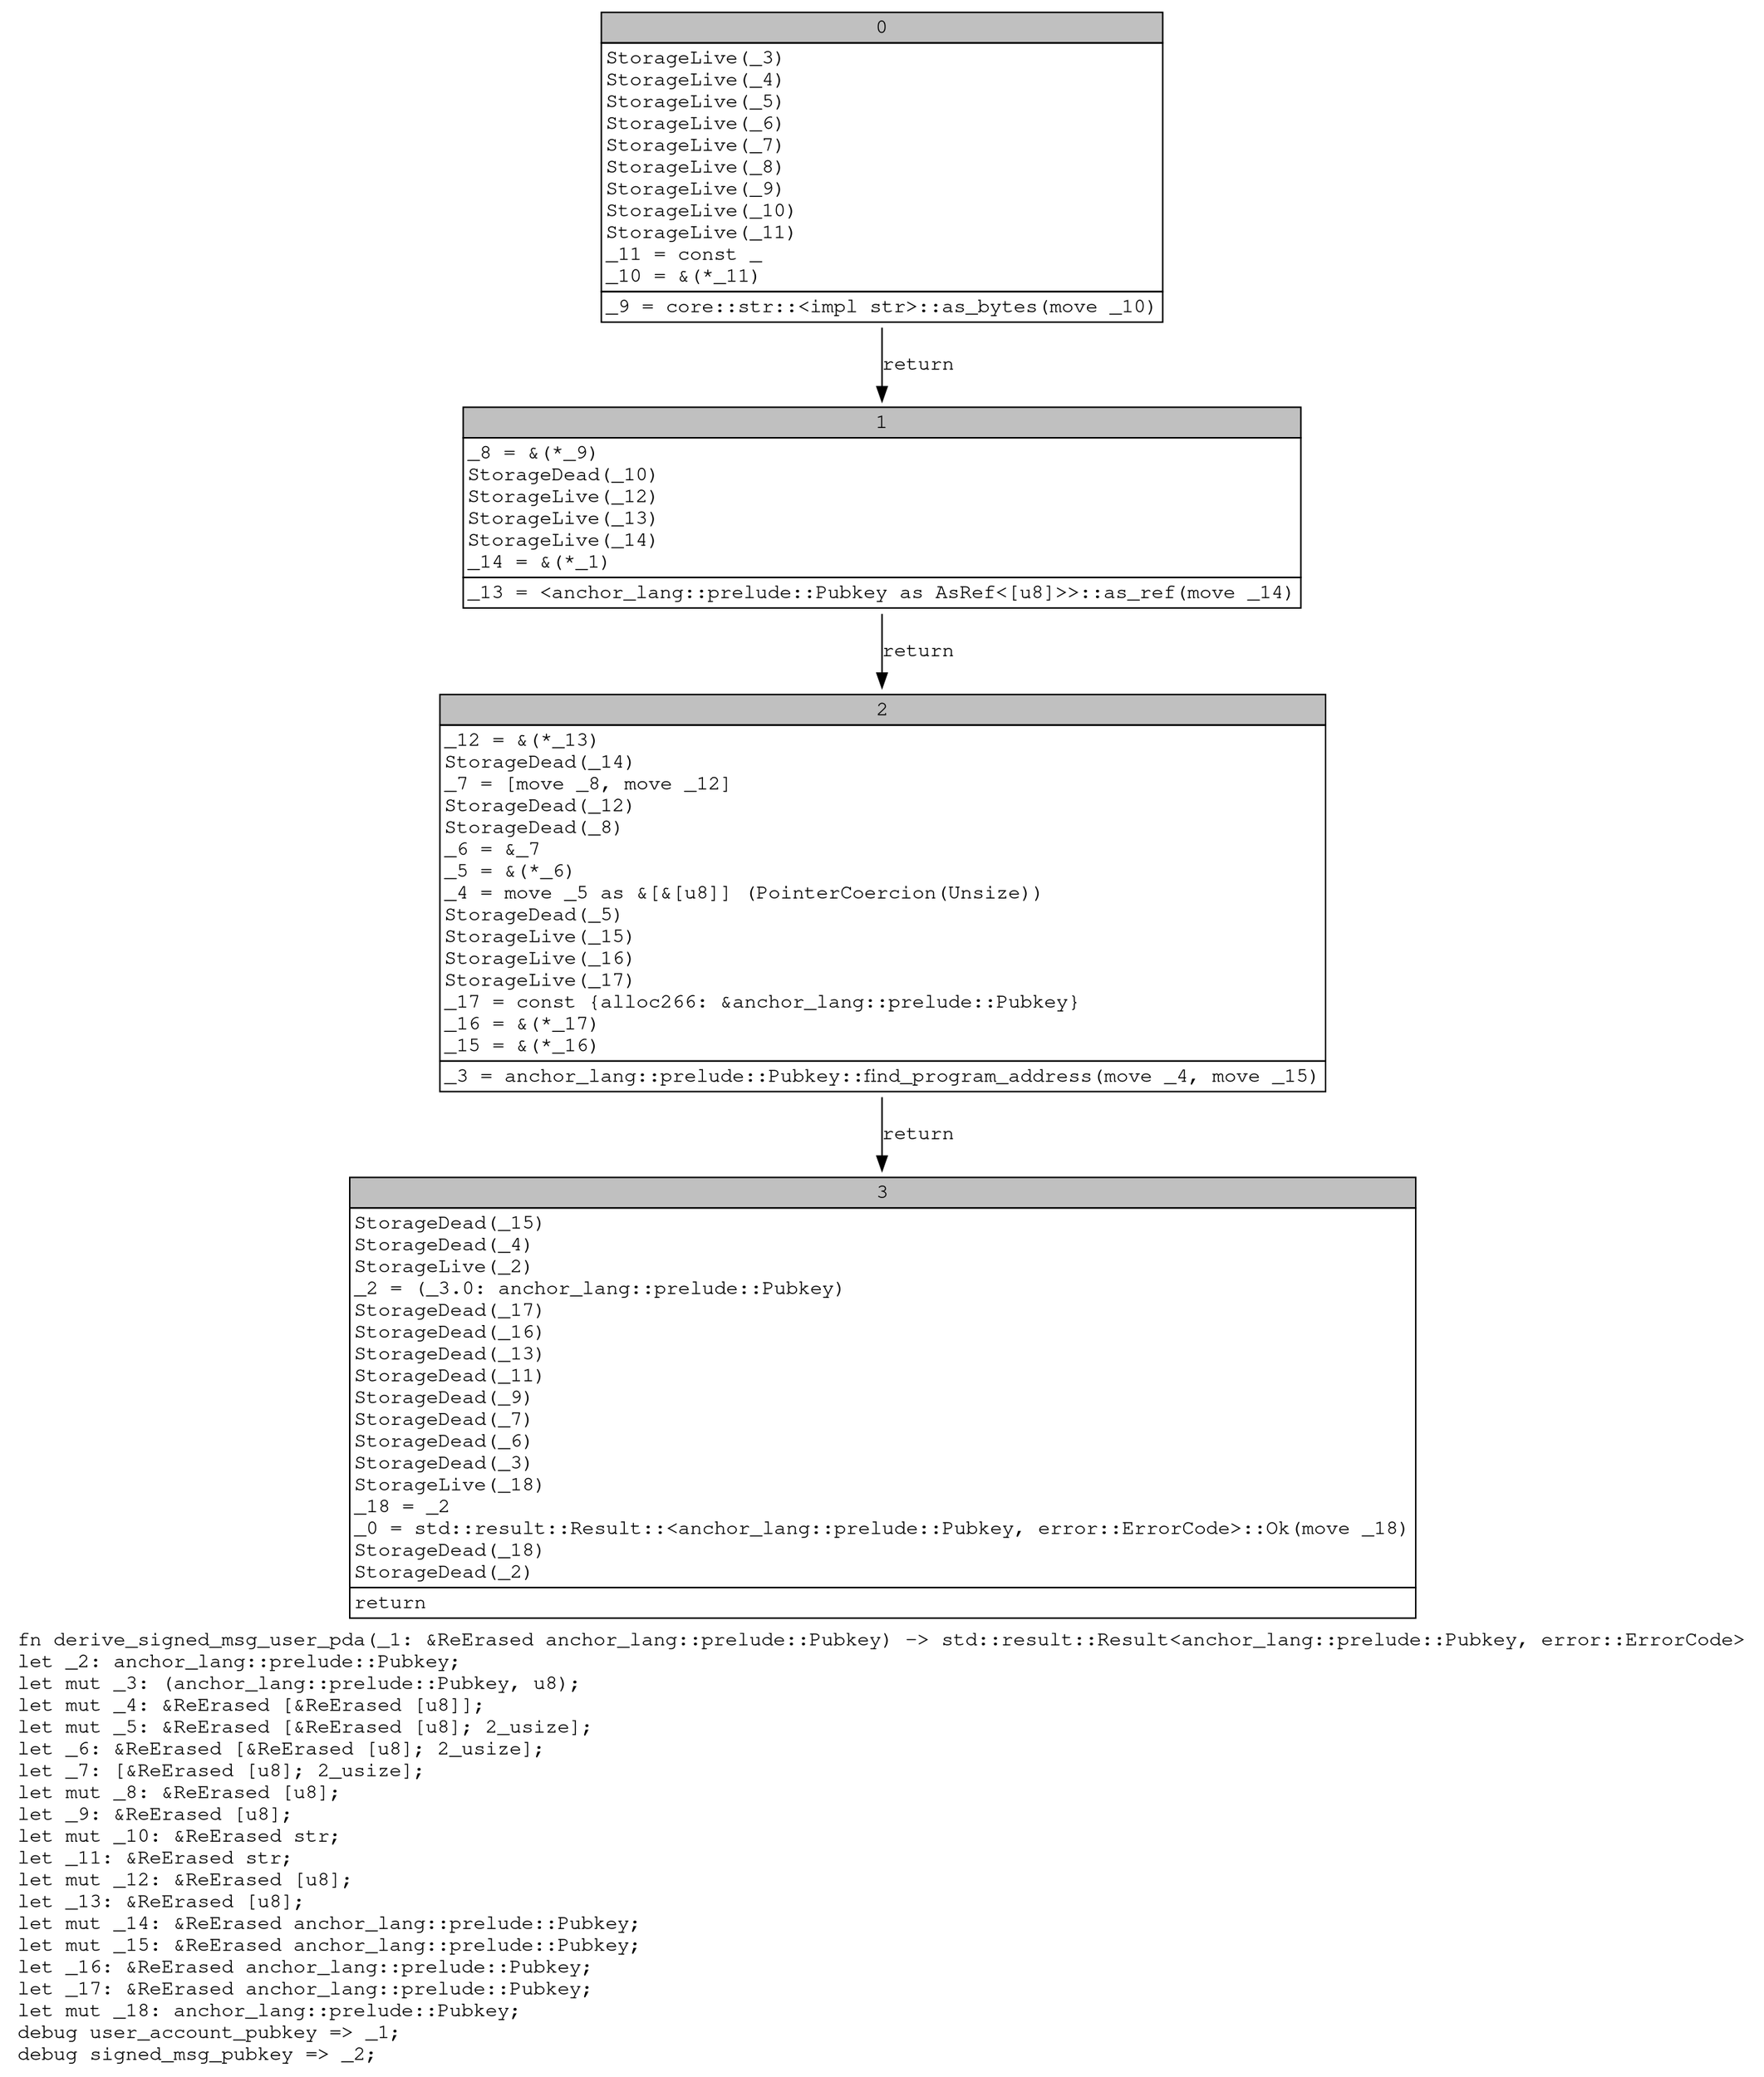 digraph Mir_0_3987 {
    graph [fontname="Courier, monospace"];
    node [fontname="Courier, monospace"];
    edge [fontname="Courier, monospace"];
    label=<fn derive_signed_msg_user_pda(_1: &amp;ReErased anchor_lang::prelude::Pubkey) -&gt; std::result::Result&lt;anchor_lang::prelude::Pubkey, error::ErrorCode&gt;<br align="left"/>let _2: anchor_lang::prelude::Pubkey;<br align="left"/>let mut _3: (anchor_lang::prelude::Pubkey, u8);<br align="left"/>let mut _4: &amp;ReErased [&amp;ReErased [u8]];<br align="left"/>let mut _5: &amp;ReErased [&amp;ReErased [u8]; 2_usize];<br align="left"/>let _6: &amp;ReErased [&amp;ReErased [u8]; 2_usize];<br align="left"/>let _7: [&amp;ReErased [u8]; 2_usize];<br align="left"/>let mut _8: &amp;ReErased [u8];<br align="left"/>let _9: &amp;ReErased [u8];<br align="left"/>let mut _10: &amp;ReErased str;<br align="left"/>let _11: &amp;ReErased str;<br align="left"/>let mut _12: &amp;ReErased [u8];<br align="left"/>let _13: &amp;ReErased [u8];<br align="left"/>let mut _14: &amp;ReErased anchor_lang::prelude::Pubkey;<br align="left"/>let mut _15: &amp;ReErased anchor_lang::prelude::Pubkey;<br align="left"/>let _16: &amp;ReErased anchor_lang::prelude::Pubkey;<br align="left"/>let _17: &amp;ReErased anchor_lang::prelude::Pubkey;<br align="left"/>let mut _18: anchor_lang::prelude::Pubkey;<br align="left"/>debug user_account_pubkey =&gt; _1;<br align="left"/>debug signed_msg_pubkey =&gt; _2;<br align="left"/>>;
    bb0__0_3987 [shape="none", label=<<table border="0" cellborder="1" cellspacing="0"><tr><td bgcolor="gray" align="center" colspan="1">0</td></tr><tr><td align="left" balign="left">StorageLive(_3)<br/>StorageLive(_4)<br/>StorageLive(_5)<br/>StorageLive(_6)<br/>StorageLive(_7)<br/>StorageLive(_8)<br/>StorageLive(_9)<br/>StorageLive(_10)<br/>StorageLive(_11)<br/>_11 = const _<br/>_10 = &amp;(*_11)<br/></td></tr><tr><td align="left">_9 = core::str::&lt;impl str&gt;::as_bytes(move _10)</td></tr></table>>];
    bb1__0_3987 [shape="none", label=<<table border="0" cellborder="1" cellspacing="0"><tr><td bgcolor="gray" align="center" colspan="1">1</td></tr><tr><td align="left" balign="left">_8 = &amp;(*_9)<br/>StorageDead(_10)<br/>StorageLive(_12)<br/>StorageLive(_13)<br/>StorageLive(_14)<br/>_14 = &amp;(*_1)<br/></td></tr><tr><td align="left">_13 = &lt;anchor_lang::prelude::Pubkey as AsRef&lt;[u8]&gt;&gt;::as_ref(move _14)</td></tr></table>>];
    bb2__0_3987 [shape="none", label=<<table border="0" cellborder="1" cellspacing="0"><tr><td bgcolor="gray" align="center" colspan="1">2</td></tr><tr><td align="left" balign="left">_12 = &amp;(*_13)<br/>StorageDead(_14)<br/>_7 = [move _8, move _12]<br/>StorageDead(_12)<br/>StorageDead(_8)<br/>_6 = &amp;_7<br/>_5 = &amp;(*_6)<br/>_4 = move _5 as &amp;[&amp;[u8]] (PointerCoercion(Unsize))<br/>StorageDead(_5)<br/>StorageLive(_15)<br/>StorageLive(_16)<br/>StorageLive(_17)<br/>_17 = const {alloc266: &amp;anchor_lang::prelude::Pubkey}<br/>_16 = &amp;(*_17)<br/>_15 = &amp;(*_16)<br/></td></tr><tr><td align="left">_3 = anchor_lang::prelude::Pubkey::find_program_address(move _4, move _15)</td></tr></table>>];
    bb3__0_3987 [shape="none", label=<<table border="0" cellborder="1" cellspacing="0"><tr><td bgcolor="gray" align="center" colspan="1">3</td></tr><tr><td align="left" balign="left">StorageDead(_15)<br/>StorageDead(_4)<br/>StorageLive(_2)<br/>_2 = (_3.0: anchor_lang::prelude::Pubkey)<br/>StorageDead(_17)<br/>StorageDead(_16)<br/>StorageDead(_13)<br/>StorageDead(_11)<br/>StorageDead(_9)<br/>StorageDead(_7)<br/>StorageDead(_6)<br/>StorageDead(_3)<br/>StorageLive(_18)<br/>_18 = _2<br/>_0 = std::result::Result::&lt;anchor_lang::prelude::Pubkey, error::ErrorCode&gt;::Ok(move _18)<br/>StorageDead(_18)<br/>StorageDead(_2)<br/></td></tr><tr><td align="left">return</td></tr></table>>];
    bb0__0_3987 -> bb1__0_3987 [label="return"];
    bb1__0_3987 -> bb2__0_3987 [label="return"];
    bb2__0_3987 -> bb3__0_3987 [label="return"];
}

